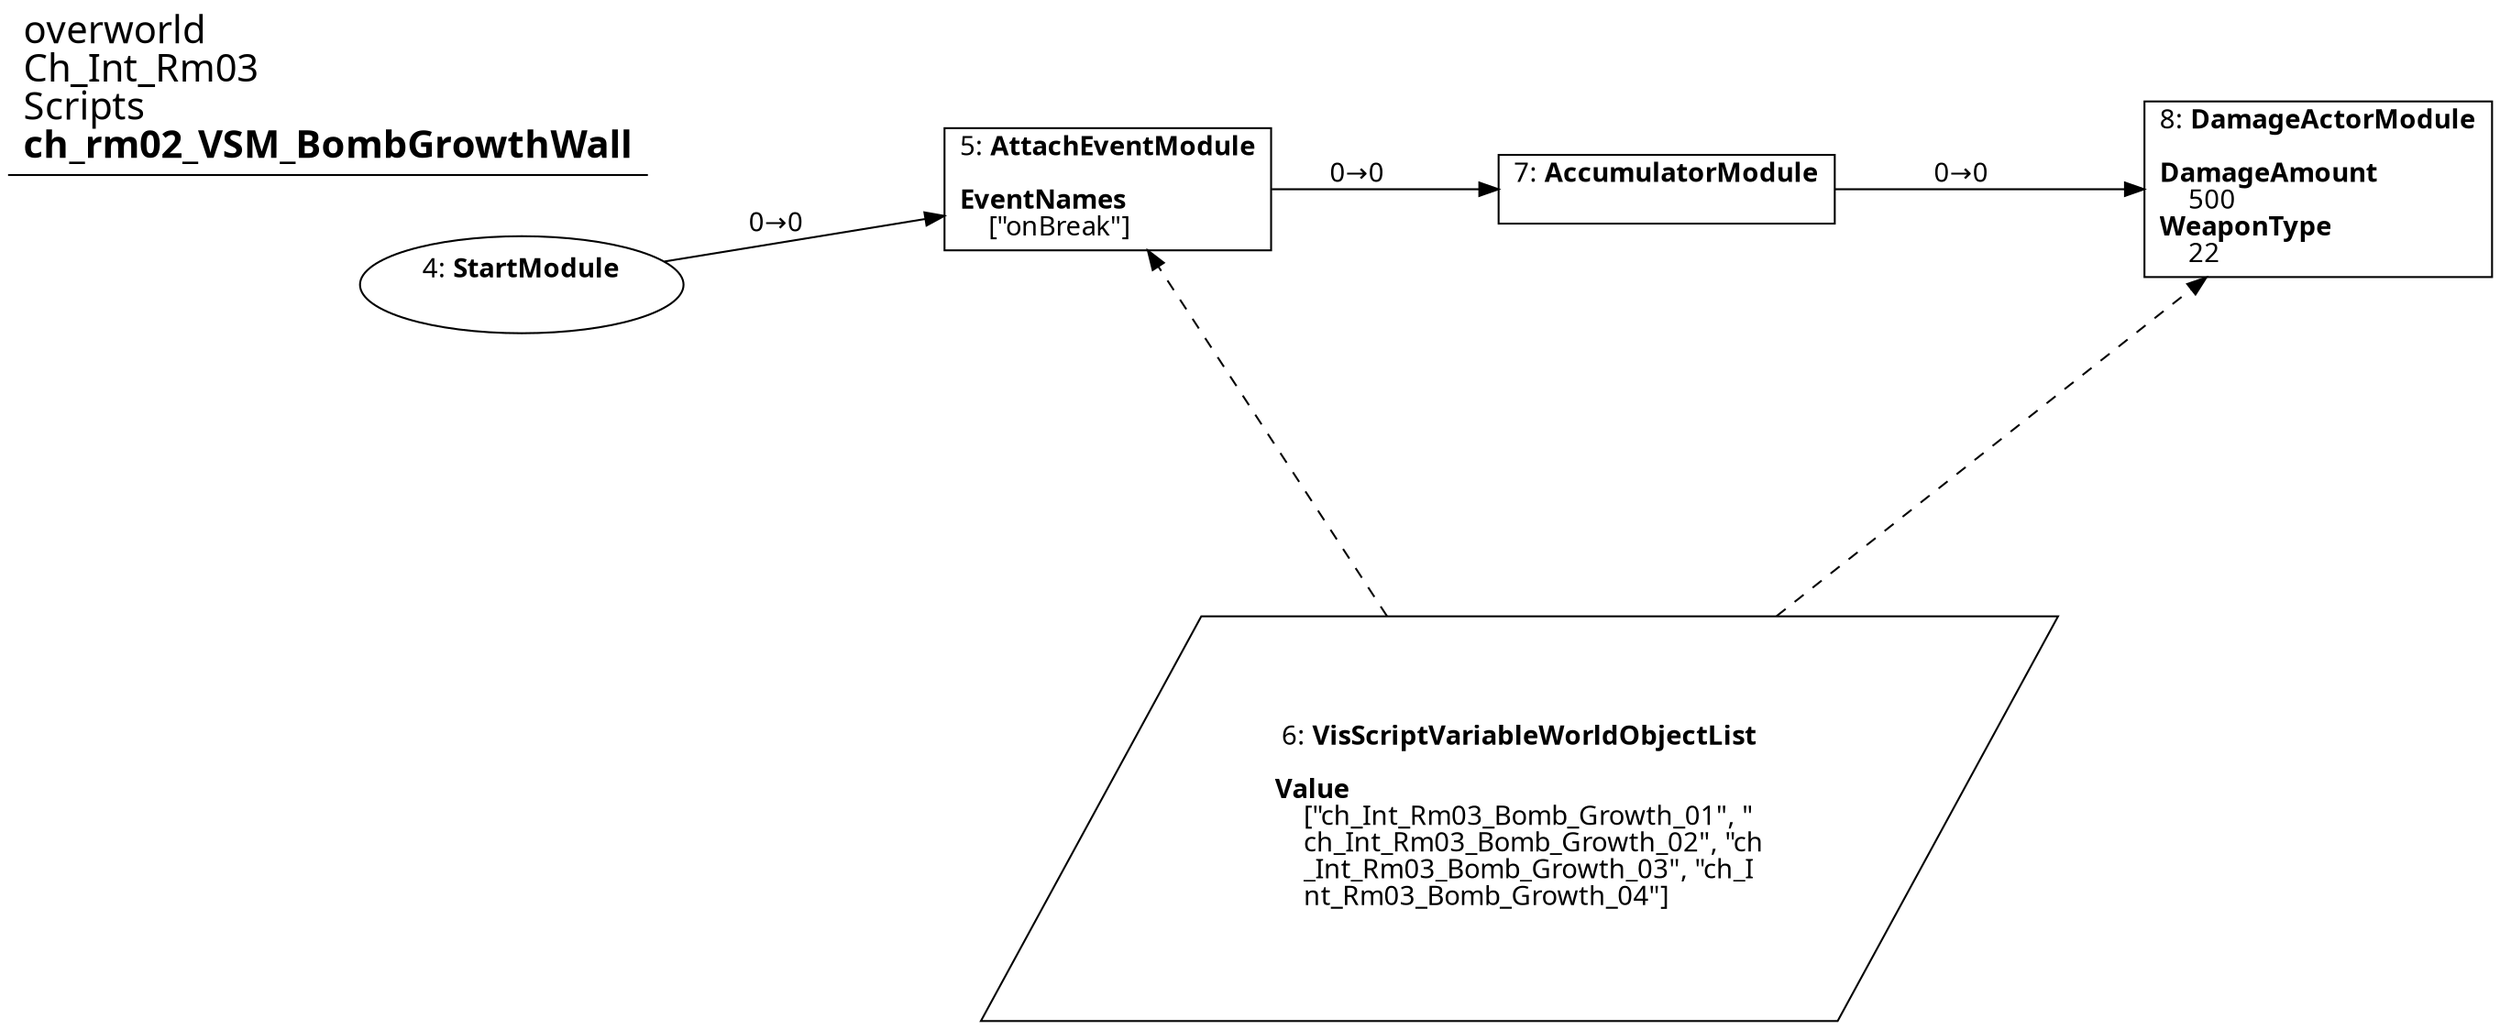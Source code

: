 digraph {
    layout = fdp;
    overlap = prism;
    sep = "+16";
    splines = spline;

    node [ shape = box ];

    graph [ fontname = "Segoe UI" ];
    node [ fontname = "Segoe UI" ];
    edge [ fontname = "Segoe UI" ];

    4 [ label = <4: <b>StartModule</b><br/><br/>> ];
    4 [ shape = oval ]
    4 [ pos = "-0.030000001,-0.12900001!" ];
    4 -> 5 [ label = "0→0" ];

    5 [ label = <5: <b>AttachEventModule</b><br/><br/><b>EventNames</b><br align="left"/>    [&quot;onBreak&quot;]<br align="left"/>> ];
    5 [ pos = "0.22000001,-0.12900001!" ];
    5 -> 7 [ label = "0→0" ];
    6 -> 5 [ style = dashed ];

    6 [ label = <6: <b>VisScriptVariableWorldObjectList</b><br/><br/><b>Value</b><br align="left"/>    [&quot;ch_Int_Rm03_Bomb_Growth_01&quot;, &quot;<br align="left"/>    ch_Int_Rm03_Bomb_Growth_02&quot;, &quot;ch<br align="left"/>    _Int_Rm03_Bomb_Growth_03&quot;, &quot;ch_I<br align="left"/>    nt_Rm03_Bomb_Growth_04&quot;]<br align="left"/>> ];
    6 [ shape = parallelogram ]
    6 [ pos = "0.37100002,-0.36!" ];

    7 [ label = <7: <b>AccumulatorModule</b><br/><br/>> ];
    7 [ pos = "0.425,-0.12900001!" ];
    7 -> 8 [ label = "0→0" ];

    8 [ label = <8: <b>DamageActorModule</b><br/><br/><b>DamageAmount</b><br align="left"/>    500<br align="left"/><b>WeaponType</b><br align="left"/>    22<br align="left"/>> ];
    8 [ pos = "0.66400003,-0.12900001!" ];
    6 -> 8 [ style = dashed ];

    title [ pos = "-0.031000001,-0.128!" ];
    title [ shape = underline ];
    title [ label = <<font point-size="20">overworld<br align="left"/>Ch_Int_Rm03<br align="left"/>Scripts<br align="left"/><b>ch_rm02_VSM_BombGrowthWall</b><br align="left"/></font>> ];
}
